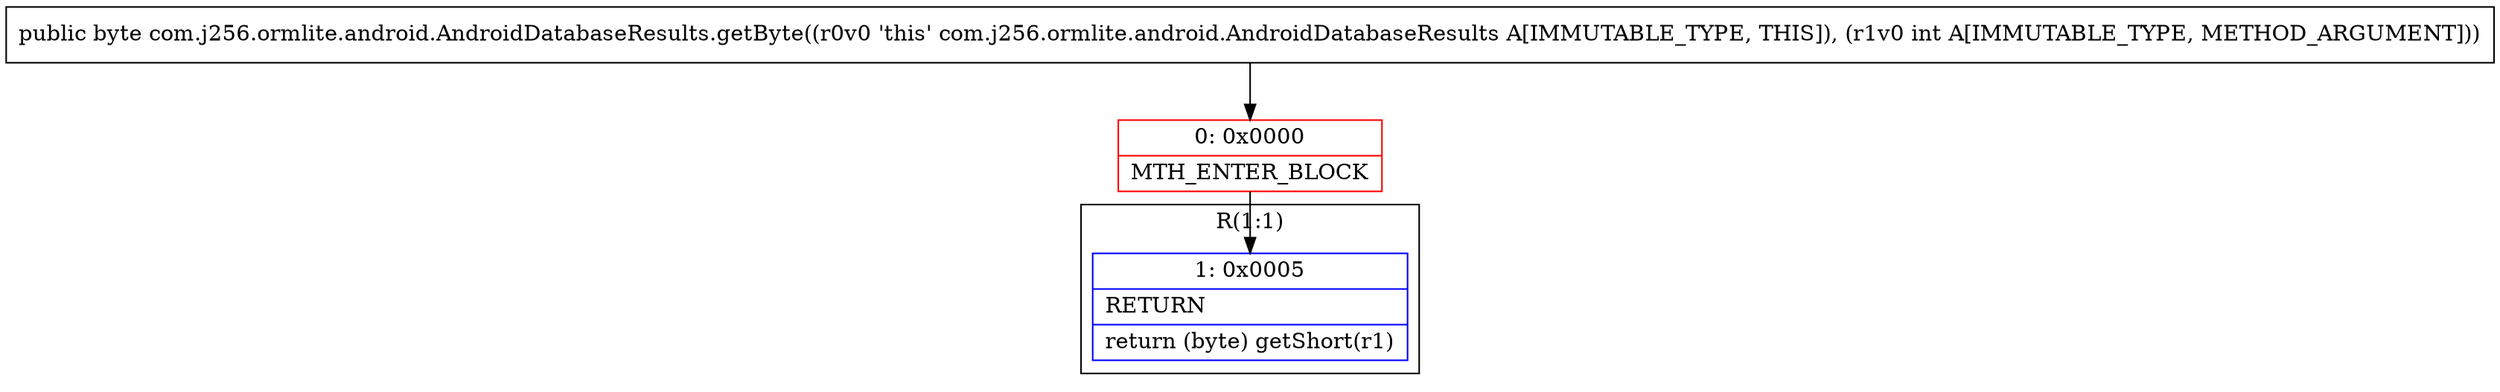 digraph "CFG forcom.j256.ormlite.android.AndroidDatabaseResults.getByte(I)B" {
subgraph cluster_Region_1603513715 {
label = "R(1:1)";
node [shape=record,color=blue];
Node_1 [shape=record,label="{1\:\ 0x0005|RETURN\l|return (byte) getShort(r1)\l}"];
}
Node_0 [shape=record,color=red,label="{0\:\ 0x0000|MTH_ENTER_BLOCK\l}"];
MethodNode[shape=record,label="{public byte com.j256.ormlite.android.AndroidDatabaseResults.getByte((r0v0 'this' com.j256.ormlite.android.AndroidDatabaseResults A[IMMUTABLE_TYPE, THIS]), (r1v0 int A[IMMUTABLE_TYPE, METHOD_ARGUMENT])) }"];
MethodNode -> Node_0;
Node_0 -> Node_1;
}

